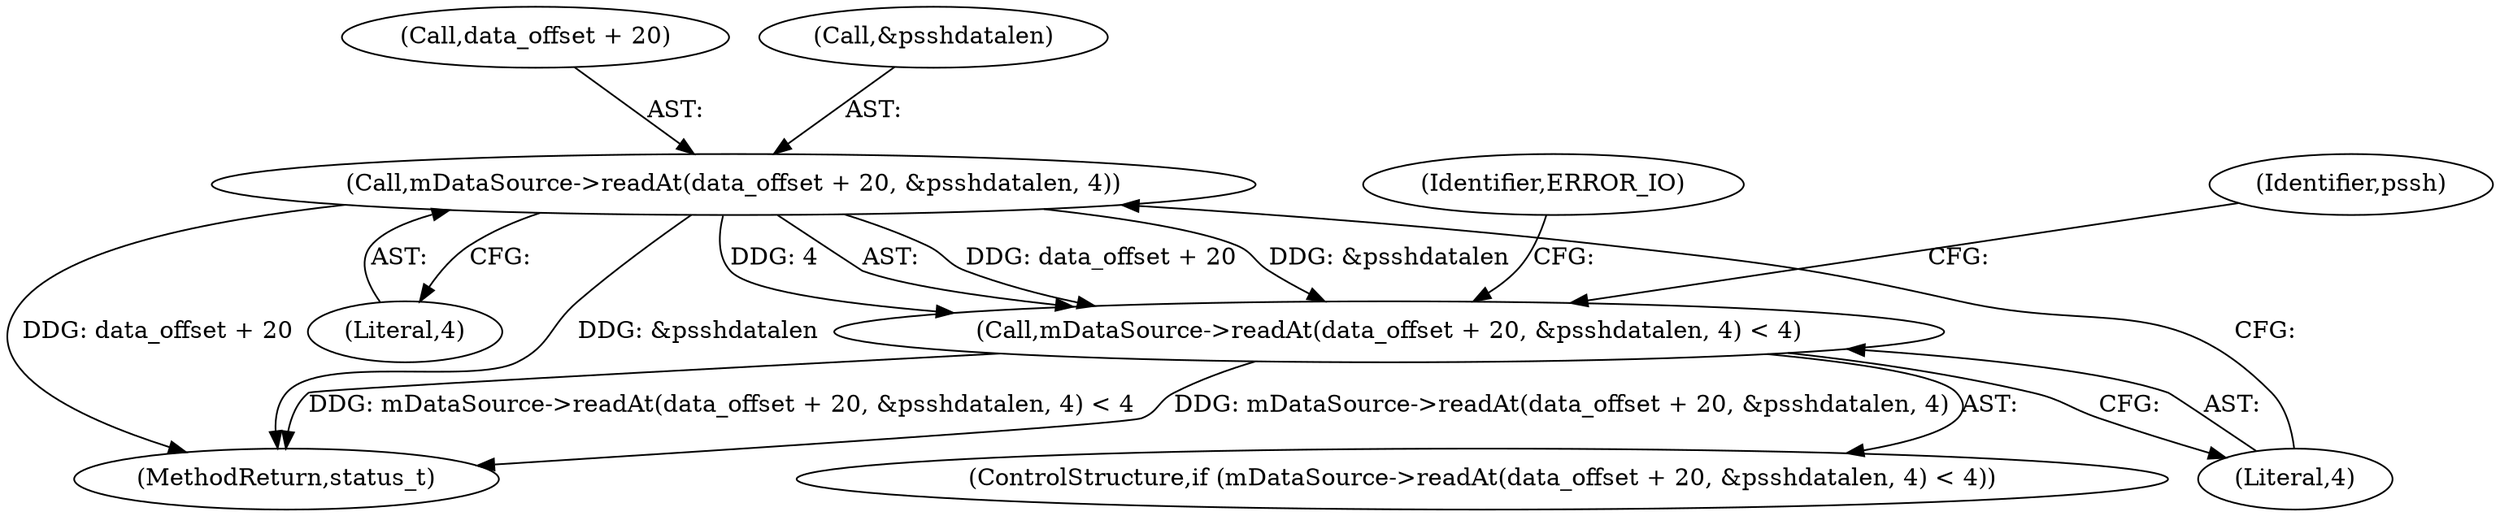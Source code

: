 digraph "0_Android_f4a88c8ed4f8186b3d6e2852993e063fc33ff231@API" {
"1001026" [label="(Call,mDataSource->readAt(data_offset + 20, &psshdatalen, 4))"];
"1001025" [label="(Call,mDataSource->readAt(data_offset + 20, &psshdatalen, 4) < 4)"];
"1001025" [label="(Call,mDataSource->readAt(data_offset + 20, &psshdatalen, 4) < 4)"];
"1001026" [label="(Call,mDataSource->readAt(data_offset + 20, &psshdatalen, 4))"];
"1001032" [label="(Literal,4)"];
"1001027" [label="(Call,data_offset + 20)"];
"1001036" [label="(Identifier,ERROR_IO)"];
"1001039" [label="(Identifier,pssh)"];
"1001033" [label="(Literal,4)"];
"1002911" [label="(MethodReturn,status_t)"];
"1001030" [label="(Call,&psshdatalen)"];
"1001024" [label="(ControlStructure,if (mDataSource->readAt(data_offset + 20, &psshdatalen, 4) < 4))"];
"1001026" -> "1001025"  [label="AST: "];
"1001026" -> "1001032"  [label="CFG: "];
"1001027" -> "1001026"  [label="AST: "];
"1001030" -> "1001026"  [label="AST: "];
"1001032" -> "1001026"  [label="AST: "];
"1001033" -> "1001026"  [label="CFG: "];
"1001026" -> "1002911"  [label="DDG: data_offset + 20"];
"1001026" -> "1002911"  [label="DDG: &psshdatalen"];
"1001026" -> "1001025"  [label="DDG: data_offset + 20"];
"1001026" -> "1001025"  [label="DDG: &psshdatalen"];
"1001026" -> "1001025"  [label="DDG: 4"];
"1001025" -> "1001024"  [label="AST: "];
"1001025" -> "1001033"  [label="CFG: "];
"1001033" -> "1001025"  [label="AST: "];
"1001036" -> "1001025"  [label="CFG: "];
"1001039" -> "1001025"  [label="CFG: "];
"1001025" -> "1002911"  [label="DDG: mDataSource->readAt(data_offset + 20, &psshdatalen, 4)"];
"1001025" -> "1002911"  [label="DDG: mDataSource->readAt(data_offset + 20, &psshdatalen, 4) < 4"];
}
